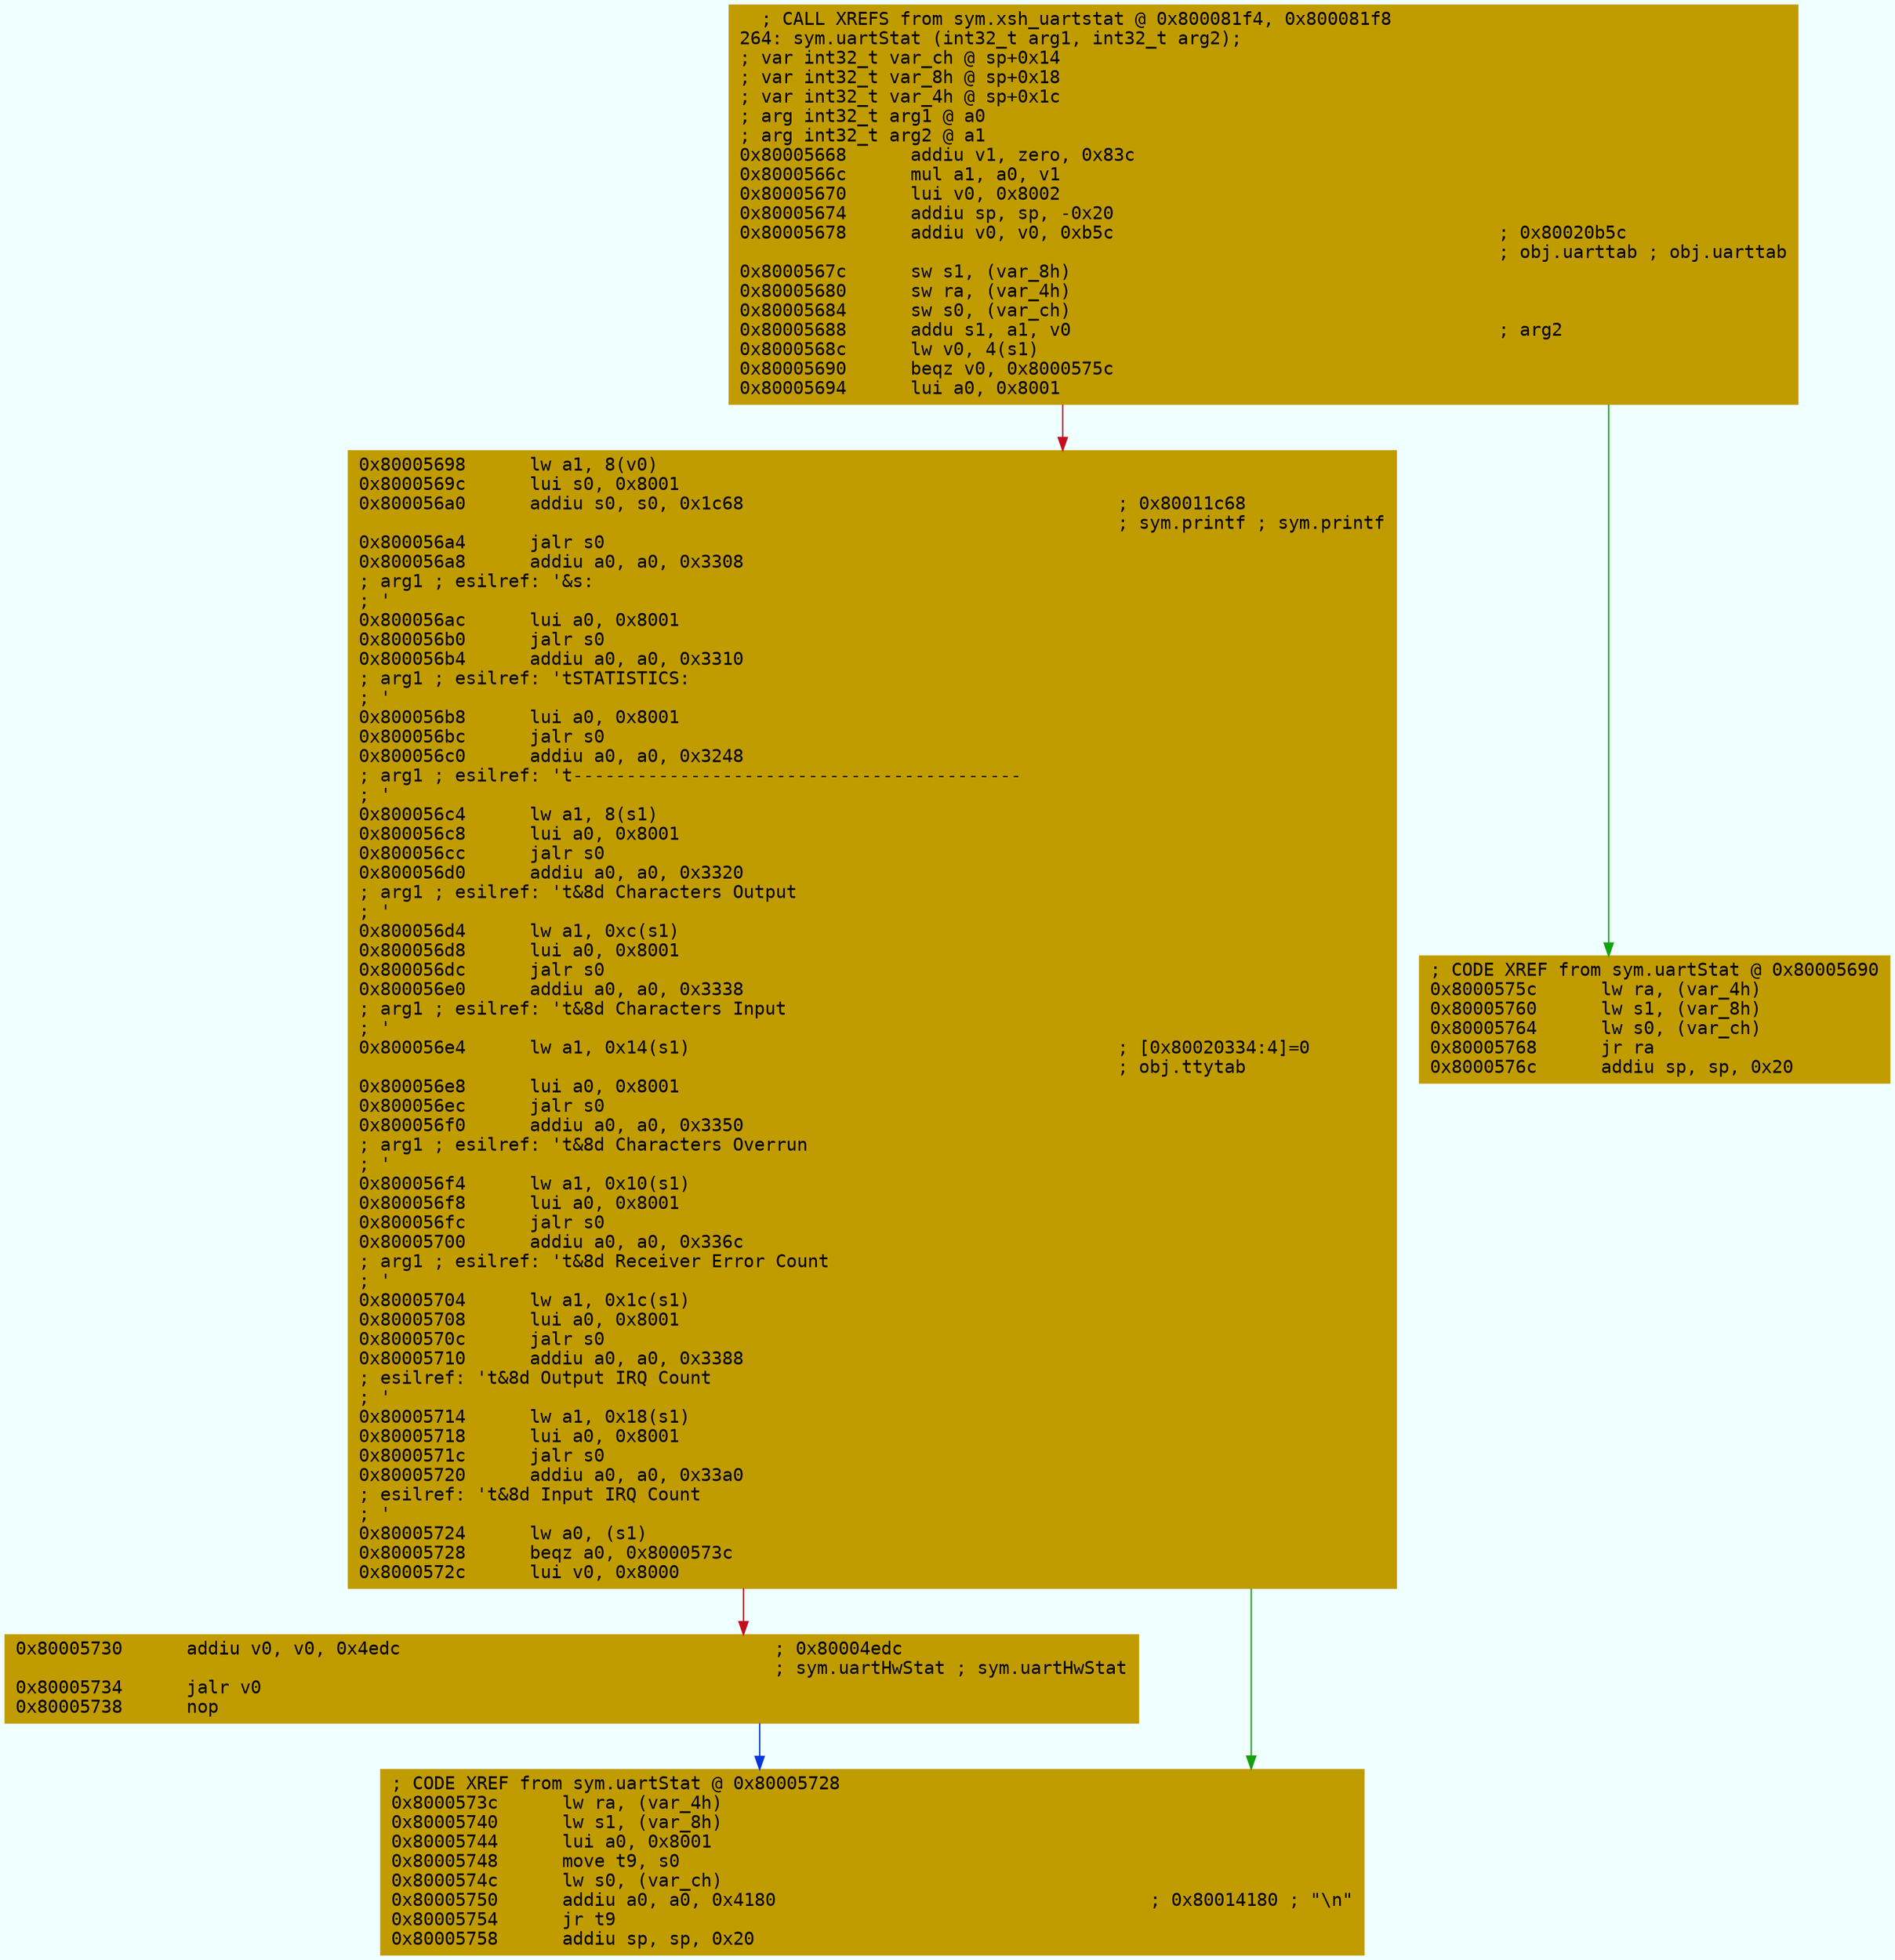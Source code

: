 digraph code {
	graph [bgcolor=azure fontsize=8 fontname="Courier" splines="ortho"];
	node [fillcolor=gray style=filled shape=box];
	edge [arrowhead="normal"];
	"0x80005668" [URL="sym.uartStat/0x80005668", fillcolor="#c19c00",color="#c19c00", fontname="Courier",label="  ; CALL XREFS from sym.xsh_uartstat @ 0x800081f4, 0x800081f8\l264: sym.uartStat (int32_t arg1, int32_t arg2);\l; var int32_t var_ch @ sp+0x14\l; var int32_t var_8h @ sp+0x18\l; var int32_t var_4h @ sp+0x1c\l; arg int32_t arg1 @ a0\l; arg int32_t arg2 @ a1\l0x80005668      addiu v1, zero, 0x83c\l0x8000566c      mul a1, a0, v1\l0x80005670      lui v0, 0x8002\l0x80005674      addiu sp, sp, -0x20\l0x80005678      addiu v0, v0, 0xb5c                                    ; 0x80020b5c\l                                                                       ; obj.uarttab ; obj.uarttab\l0x8000567c      sw s1, (var_8h)\l0x80005680      sw ra, (var_4h)\l0x80005684      sw s0, (var_ch)\l0x80005688      addu s1, a1, v0                                        ; arg2\l0x8000568c      lw v0, 4(s1)\l0x80005690      beqz v0, 0x8000575c\l0x80005694      lui a0, 0x8001\l"]
	"0x80005698" [URL="sym.uartStat/0x80005698", fillcolor="#c19c00",color="#c19c00", fontname="Courier",label="0x80005698      lw a1, 8(v0)\l0x8000569c      lui s0, 0x8001\l0x800056a0      addiu s0, s0, 0x1c68                                   ; 0x80011c68\l                                                                       ; sym.printf ; sym.printf\l0x800056a4      jalr s0\l0x800056a8      addiu a0, a0, 0x3308                                   \l; arg1 ; esilref: '&s:\l; '\l0x800056ac      lui a0, 0x8001\l0x800056b0      jalr s0\l0x800056b4      addiu a0, a0, 0x3310                                   \l; arg1 ; esilref: '\tSTATISTICS:\l; '\l0x800056b8      lui a0, 0x8001\l0x800056bc      jalr s0\l0x800056c0      addiu a0, a0, 0x3248                                   \l; arg1 ; esilref: '\t------------------------------------------\l; '\l0x800056c4      lw a1, 8(s1)\l0x800056c8      lui a0, 0x8001\l0x800056cc      jalr s0\l0x800056d0      addiu a0, a0, 0x3320                                   \l; arg1 ; esilref: '\t&8d Characters Output\l; '\l0x800056d4      lw a1, 0xc(s1)\l0x800056d8      lui a0, 0x8001\l0x800056dc      jalr s0\l0x800056e0      addiu a0, a0, 0x3338                                   \l; arg1 ; esilref: '\t&8d Characters Input\l; '\l0x800056e4      lw a1, 0x14(s1)                                        ; [0x80020334:4]=0\l                                                                       ; obj.ttytab\l0x800056e8      lui a0, 0x8001\l0x800056ec      jalr s0\l0x800056f0      addiu a0, a0, 0x3350                                   \l; arg1 ; esilref: '\t&8d Characters Overrun\l; '\l0x800056f4      lw a1, 0x10(s1)\l0x800056f8      lui a0, 0x8001\l0x800056fc      jalr s0\l0x80005700      addiu a0, a0, 0x336c                                   \l; arg1 ; esilref: '\t&8d Receiver Error Count\l; '\l0x80005704      lw a1, 0x1c(s1)\l0x80005708      lui a0, 0x8001\l0x8000570c      jalr s0\l0x80005710      addiu a0, a0, 0x3388                                   \l; esilref: '\t&8d Output IRQ Count\l; '\l0x80005714      lw a1, 0x18(s1)\l0x80005718      lui a0, 0x8001\l0x8000571c      jalr s0\l0x80005720      addiu a0, a0, 0x33a0                                   \l; esilref: '\t&8d Input IRQ Count\l; '\l0x80005724      lw a0, (s1)\l0x80005728      beqz a0, 0x8000573c\l0x8000572c      lui v0, 0x8000\l"]
	"0x80005730" [URL="sym.uartStat/0x80005730", fillcolor="#c19c00",color="#c19c00", fontname="Courier",label="0x80005730      addiu v0, v0, 0x4edc                                   ; 0x80004edc\l                                                                       ; sym.uartHwStat ; sym.uartHwStat\l0x80005734      jalr v0\l0x80005738      nop\l"]
	"0x8000573c" [URL="sym.uartStat/0x8000573c", fillcolor="#c19c00",color="#c19c00", fontname="Courier",label="; CODE XREF from sym.uartStat @ 0x80005728\l0x8000573c      lw ra, (var_4h)\l0x80005740      lw s1, (var_8h)\l0x80005744      lui a0, 0x8001\l0x80005748      move t9, s0\l0x8000574c      lw s0, (var_ch)\l0x80005750      addiu a0, a0, 0x4180                                   ; 0x80014180 ; \"\\n\"\l0x80005754      jr t9\l0x80005758      addiu sp, sp, 0x20\l"]
	"0x8000575c" [URL="sym.uartStat/0x8000575c", fillcolor="#c19c00",color="#c19c00", fontname="Courier",label="; CODE XREF from sym.uartStat @ 0x80005690\l0x8000575c      lw ra, (var_4h)\l0x80005760      lw s1, (var_8h)\l0x80005764      lw s0, (var_ch)\l0x80005768      jr ra\l0x8000576c      addiu sp, sp, 0x20\l"]
        "0x80005668" -> "0x8000575c" [color="#13a10e"];
        "0x80005668" -> "0x80005698" [color="#c50f1f"];
        "0x80005698" -> "0x8000573c" [color="#13a10e"];
        "0x80005698" -> "0x80005730" [color="#c50f1f"];
        "0x80005730" -> "0x8000573c" [color="#0037da"];
}
